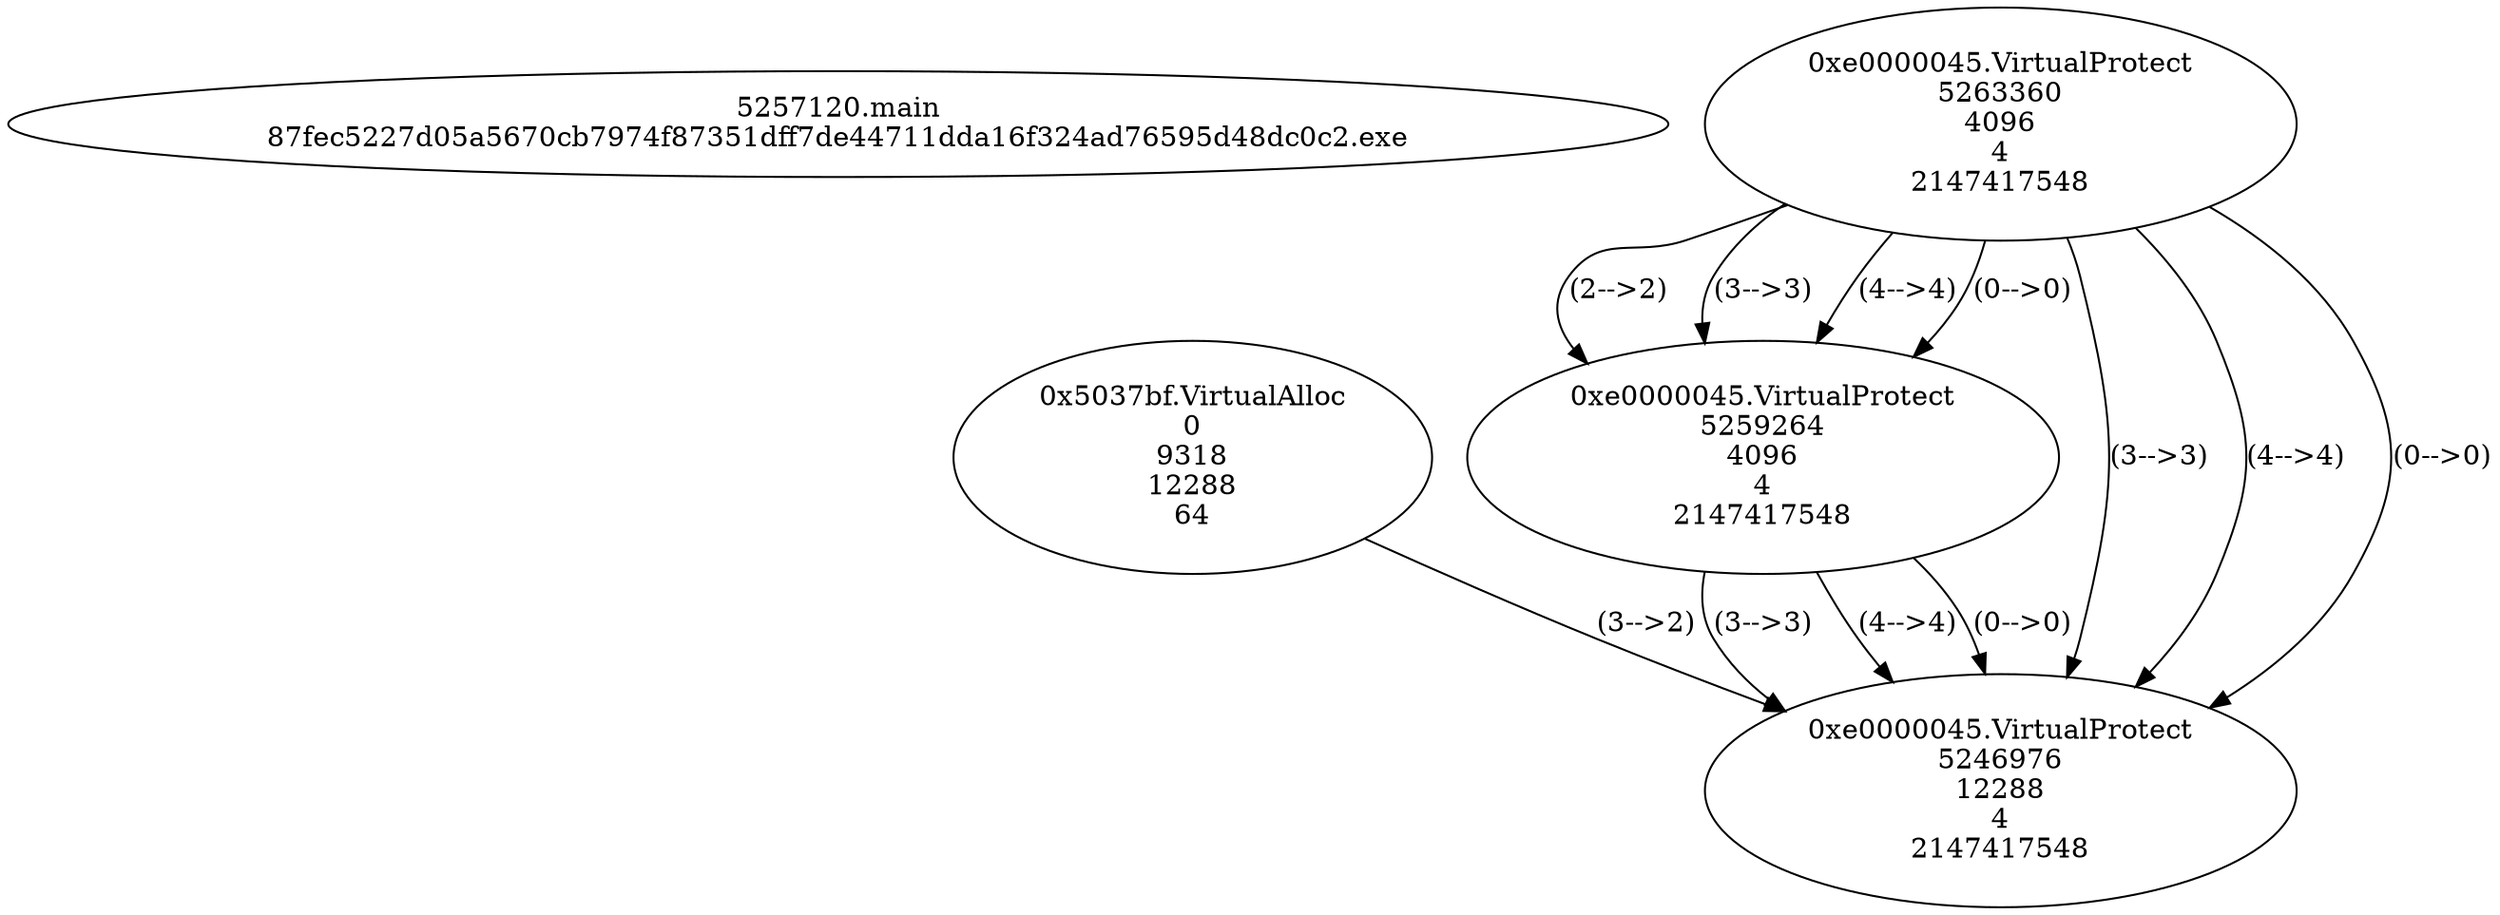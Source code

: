 // Global SCDG with merge call
digraph {
	0 [label="5257120.main
87fec5227d05a5670cb7974f87351dff7de44711dda16f324ad76595d48dc0c2.exe"]
	1 [label="0x5037bf.VirtualAlloc
0
9318
12288
64"]
	2 [label="0xe0000045.VirtualProtect
5263360
4096
4
2147417548"]
	3 [label="0xe0000045.VirtualProtect
5259264
4096
4
2147417548"]
	2 -> 3 [label="(2-->2)"]
	2 -> 3 [label="(3-->3)"]
	2 -> 3 [label="(4-->4)"]
	2 -> 3 [label="(0-->0)"]
	4 [label="0xe0000045.VirtualProtect
5246976
12288
4
2147417548"]
	1 -> 4 [label="(3-->2)"]
	2 -> 4 [label="(3-->3)"]
	3 -> 4 [label="(3-->3)"]
	2 -> 4 [label="(4-->4)"]
	3 -> 4 [label="(4-->4)"]
	2 -> 4 [label="(0-->0)"]
	3 -> 4 [label="(0-->0)"]
}
